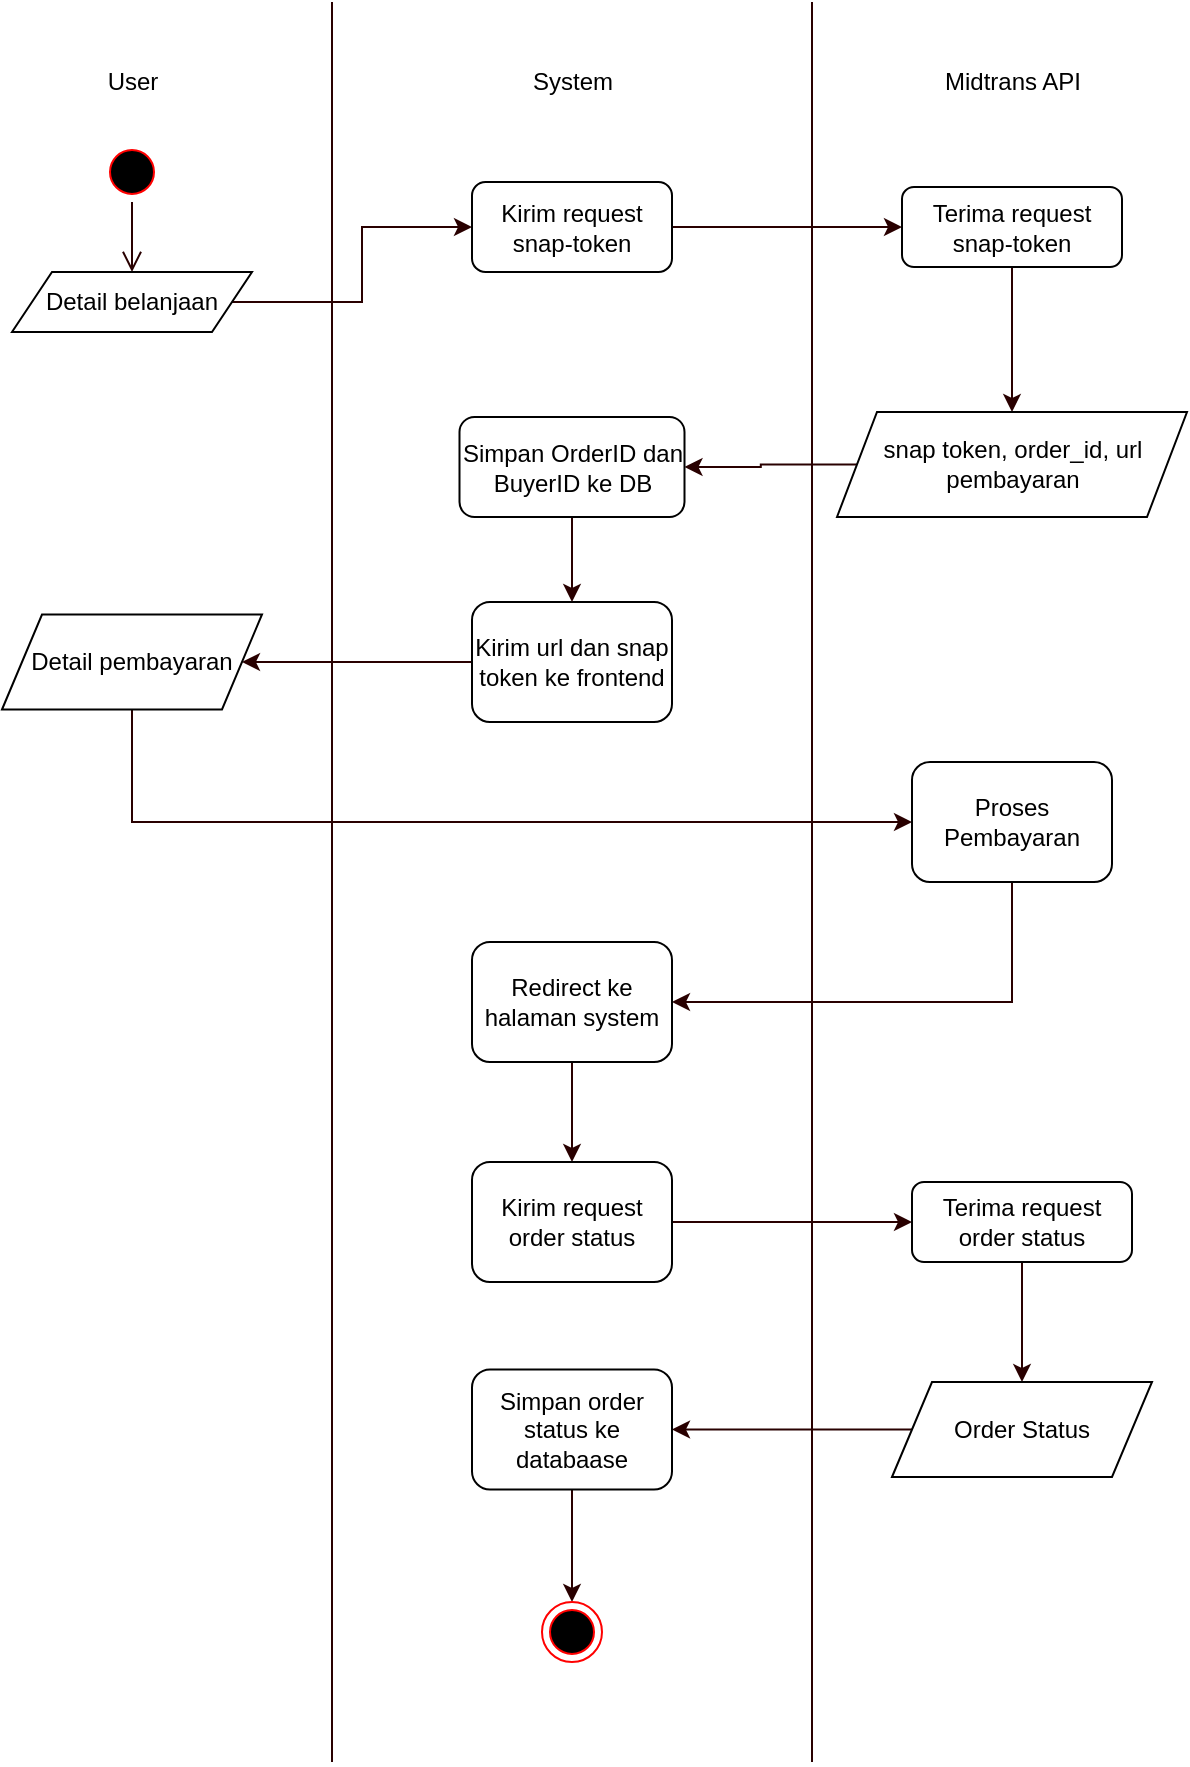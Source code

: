 <mxfile version="14.9.9" type="device"><diagram id="wIrCn1Gx5eq18dk7PeBj" name="Page-1"><mxGraphModel dx="1673" dy="901" grid="1" gridSize="10" guides="1" tooltips="1" connect="1" arrows="1" fold="1" page="1" pageScale="1" pageWidth="850" pageHeight="1100" math="0" shadow="0"><root><mxCell id="0"/><mxCell id="1" parent="0"/><mxCell id="pJDFuJMnUJNSjBDh20n0-15" value="System" style="text;html=1;align=center;verticalAlign=middle;resizable=0;points=[];autosize=1;strokeColor=none;" vertex="1" parent="1"><mxGeometry x="330" y="70" width="60" height="20" as="geometry"/></mxCell><mxCell id="pJDFuJMnUJNSjBDh20n0-16" value="User" style="text;html=1;align=center;verticalAlign=middle;resizable=0;points=[];autosize=1;strokeColor=none;" vertex="1" parent="1"><mxGeometry x="120" y="70" width="40" height="20" as="geometry"/></mxCell><mxCell id="pJDFuJMnUJNSjBDh20n0-17" value="Midtrans API" style="text;html=1;align=center;verticalAlign=middle;resizable=0;points=[];autosize=1;strokeColor=none;" vertex="1" parent="1"><mxGeometry x="540" y="70" width="80" height="20" as="geometry"/></mxCell><mxCell id="pJDFuJMnUJNSjBDh20n0-18" value="" style="ellipse;html=1;shape=startState;fillColor=#000000;strokeColor=#ff0000;" vertex="1" parent="1"><mxGeometry x="125" y="110" width="30" height="30" as="geometry"/></mxCell><mxCell id="pJDFuJMnUJNSjBDh20n0-19" value="" style="edgeStyle=orthogonalEdgeStyle;html=1;verticalAlign=bottom;endArrow=open;endSize=8;entryX=0.5;entryY=0;entryDx=0;entryDy=0;strokeColor=#290000;" edge="1" source="pJDFuJMnUJNSjBDh20n0-18" parent="1" target="pJDFuJMnUJNSjBDh20n0-35"><mxGeometry relative="1" as="geometry"><mxPoint x="140" y="175" as="targetPoint"/></mxGeometry></mxCell><mxCell id="pJDFuJMnUJNSjBDh20n0-22" style="edgeStyle=orthogonalEdgeStyle;rounded=0;orthogonalLoop=1;jettySize=auto;html=1;exitX=1;exitY=0.5;exitDx=0;exitDy=0;entryX=0;entryY=0.5;entryDx=0;entryDy=0;strokeColor=#290000;" edge="1" parent="1" source="pJDFuJMnUJNSjBDh20n0-35" target="pJDFuJMnUJNSjBDh20n0-21"><mxGeometry relative="1" as="geometry"><mxPoint x="190" y="197.5" as="sourcePoint"/></mxGeometry></mxCell><mxCell id="pJDFuJMnUJNSjBDh20n0-24" style="edgeStyle=orthogonalEdgeStyle;rounded=0;orthogonalLoop=1;jettySize=auto;html=1;exitX=1;exitY=0.5;exitDx=0;exitDy=0;entryX=0;entryY=0.5;entryDx=0;entryDy=0;strokeColor=#290000;" edge="1" parent="1" source="pJDFuJMnUJNSjBDh20n0-21" target="pJDFuJMnUJNSjBDh20n0-23"><mxGeometry relative="1" as="geometry"/></mxCell><mxCell id="pJDFuJMnUJNSjBDh20n0-21" value="Kirim request snap-token" style="rounded=1;whiteSpace=wrap;html=1;" vertex="1" parent="1"><mxGeometry x="310" y="130" width="100" height="45" as="geometry"/></mxCell><mxCell id="pJDFuJMnUJNSjBDh20n0-27" style="edgeStyle=orthogonalEdgeStyle;rounded=0;orthogonalLoop=1;jettySize=auto;html=1;exitX=0.5;exitY=1;exitDx=0;exitDy=0;entryX=0.5;entryY=0;entryDx=0;entryDy=0;strokeColor=#290000;" edge="1" parent="1" source="pJDFuJMnUJNSjBDh20n0-23" target="pJDFuJMnUJNSjBDh20n0-38"><mxGeometry relative="1" as="geometry"><mxPoint x="580" y="247.5" as="targetPoint"/></mxGeometry></mxCell><mxCell id="pJDFuJMnUJNSjBDh20n0-23" value="Terima request snap-token" style="rounded=1;whiteSpace=wrap;html=1;" vertex="1" parent="1"><mxGeometry x="525" y="132.5" width="110" height="40" as="geometry"/></mxCell><mxCell id="pJDFuJMnUJNSjBDh20n0-32" style="edgeStyle=orthogonalEdgeStyle;rounded=0;orthogonalLoop=1;jettySize=auto;html=1;exitX=0;exitY=0.5;exitDx=0;exitDy=0;entryX=1;entryY=0.5;entryDx=0;entryDy=0;strokeColor=#290000;" edge="1" parent="1" source="pJDFuJMnUJNSjBDh20n0-38" target="pJDFuJMnUJNSjBDh20n0-31"><mxGeometry relative="1" as="geometry"><mxPoint x="523.75" y="272.5" as="sourcePoint"/></mxGeometry></mxCell><mxCell id="pJDFuJMnUJNSjBDh20n0-34" style="edgeStyle=orthogonalEdgeStyle;rounded=0;orthogonalLoop=1;jettySize=auto;html=1;exitX=0;exitY=0.5;exitDx=0;exitDy=0;entryX=1;entryY=0.5;entryDx=0;entryDy=0;strokeColor=#290000;" edge="1" parent="1" source="pJDFuJMnUJNSjBDh20n0-28" target="pJDFuJMnUJNSjBDh20n0-39"><mxGeometry relative="1" as="geometry"><mxPoint x="190" y="370" as="targetPoint"/></mxGeometry></mxCell><mxCell id="pJDFuJMnUJNSjBDh20n0-28" value="Kirim url dan snap token ke frontend" style="rounded=1;whiteSpace=wrap;html=1;" vertex="1" parent="1"><mxGeometry x="310" y="340" width="100" height="60" as="geometry"/></mxCell><mxCell id="pJDFuJMnUJNSjBDh20n0-33" style="edgeStyle=orthogonalEdgeStyle;rounded=0;orthogonalLoop=1;jettySize=auto;html=1;exitX=0.5;exitY=1;exitDx=0;exitDy=0;entryX=0.5;entryY=0;entryDx=0;entryDy=0;strokeColor=#290000;" edge="1" parent="1" source="pJDFuJMnUJNSjBDh20n0-31" target="pJDFuJMnUJNSjBDh20n0-28"><mxGeometry relative="1" as="geometry"/></mxCell><mxCell id="pJDFuJMnUJNSjBDh20n0-31" value="Simpan OrderID dan BuyerID ke DB" style="rounded=1;whiteSpace=wrap;html=1;" vertex="1" parent="1"><mxGeometry x="303.75" y="247.5" width="112.5" height="50" as="geometry"/></mxCell><mxCell id="pJDFuJMnUJNSjBDh20n0-35" value="Detail belanjaan" style="shape=parallelogram;perimeter=parallelogramPerimeter;whiteSpace=wrap;html=1;fixedSize=1;" vertex="1" parent="1"><mxGeometry x="80" y="175" width="120" height="30" as="geometry"/></mxCell><mxCell id="pJDFuJMnUJNSjBDh20n0-38" value="snap token, order_id, url pembayaran" style="shape=parallelogram;perimeter=parallelogramPerimeter;whiteSpace=wrap;html=1;fixedSize=1;" vertex="1" parent="1"><mxGeometry x="492.5" y="245" width="175" height="52.5" as="geometry"/></mxCell><mxCell id="pJDFuJMnUJNSjBDh20n0-41" style="edgeStyle=orthogonalEdgeStyle;rounded=0;orthogonalLoop=1;jettySize=auto;html=1;exitX=0.5;exitY=1;exitDx=0;exitDy=0;entryX=0;entryY=0.5;entryDx=0;entryDy=0;strokeColor=#290000;" edge="1" parent="1" source="pJDFuJMnUJNSjBDh20n0-39" target="pJDFuJMnUJNSjBDh20n0-40"><mxGeometry relative="1" as="geometry"/></mxCell><mxCell id="pJDFuJMnUJNSjBDh20n0-39" value="Detail pembayaran" style="shape=parallelogram;perimeter=parallelogramPerimeter;whiteSpace=wrap;html=1;fixedSize=1;" vertex="1" parent="1"><mxGeometry x="75" y="346.25" width="130" height="47.5" as="geometry"/></mxCell><mxCell id="pJDFuJMnUJNSjBDh20n0-43" style="edgeStyle=orthogonalEdgeStyle;rounded=0;orthogonalLoop=1;jettySize=auto;html=1;exitX=0.5;exitY=1;exitDx=0;exitDy=0;entryX=1;entryY=0.5;entryDx=0;entryDy=0;strokeColor=#290000;" edge="1" parent="1" source="pJDFuJMnUJNSjBDh20n0-40" target="pJDFuJMnUJNSjBDh20n0-42"><mxGeometry relative="1" as="geometry"/></mxCell><mxCell id="pJDFuJMnUJNSjBDh20n0-40" value="Proses Pembayaran" style="rounded=1;whiteSpace=wrap;html=1;" vertex="1" parent="1"><mxGeometry x="530" y="420" width="100" height="60" as="geometry"/></mxCell><mxCell id="pJDFuJMnUJNSjBDh20n0-45" style="edgeStyle=orthogonalEdgeStyle;rounded=0;orthogonalLoop=1;jettySize=auto;html=1;exitX=0.5;exitY=1;exitDx=0;exitDy=0;entryX=0.5;entryY=0;entryDx=0;entryDy=0;strokeColor=#290000;" edge="1" parent="1" source="pJDFuJMnUJNSjBDh20n0-42" target="pJDFuJMnUJNSjBDh20n0-44"><mxGeometry relative="1" as="geometry"/></mxCell><mxCell id="pJDFuJMnUJNSjBDh20n0-42" value="Redirect ke halaman system" style="rounded=1;whiteSpace=wrap;html=1;" vertex="1" parent="1"><mxGeometry x="310" y="510" width="100" height="60" as="geometry"/></mxCell><mxCell id="pJDFuJMnUJNSjBDh20n0-47" style="edgeStyle=orthogonalEdgeStyle;rounded=0;orthogonalLoop=1;jettySize=auto;html=1;exitX=1;exitY=0.5;exitDx=0;exitDy=0;entryX=0;entryY=0.5;entryDx=0;entryDy=0;strokeColor=#290000;" edge="1" parent="1" source="pJDFuJMnUJNSjBDh20n0-44" target="pJDFuJMnUJNSjBDh20n0-46"><mxGeometry relative="1" as="geometry"/></mxCell><mxCell id="pJDFuJMnUJNSjBDh20n0-44" value="Kirim request order status" style="rounded=1;whiteSpace=wrap;html=1;" vertex="1" parent="1"><mxGeometry x="310" y="620" width="100" height="60" as="geometry"/></mxCell><mxCell id="pJDFuJMnUJNSjBDh20n0-49" style="edgeStyle=orthogonalEdgeStyle;rounded=0;orthogonalLoop=1;jettySize=auto;html=1;exitX=0.5;exitY=1;exitDx=0;exitDy=0;entryX=0.5;entryY=0;entryDx=0;entryDy=0;strokeColor=#290000;" edge="1" parent="1" source="pJDFuJMnUJNSjBDh20n0-46" target="pJDFuJMnUJNSjBDh20n0-48"><mxGeometry relative="1" as="geometry"/></mxCell><mxCell id="pJDFuJMnUJNSjBDh20n0-46" value="Terima request order status" style="rounded=1;whiteSpace=wrap;html=1;" vertex="1" parent="1"><mxGeometry x="530" y="630" width="110" height="40" as="geometry"/></mxCell><mxCell id="pJDFuJMnUJNSjBDh20n0-51" style="edgeStyle=orthogonalEdgeStyle;rounded=0;orthogonalLoop=1;jettySize=auto;html=1;exitX=0;exitY=0.5;exitDx=0;exitDy=0;entryX=1;entryY=0.5;entryDx=0;entryDy=0;strokeColor=#290000;" edge="1" parent="1" source="pJDFuJMnUJNSjBDh20n0-48" target="pJDFuJMnUJNSjBDh20n0-50"><mxGeometry relative="1" as="geometry"/></mxCell><mxCell id="pJDFuJMnUJNSjBDh20n0-48" value="Order Status" style="shape=parallelogram;perimeter=parallelogramPerimeter;whiteSpace=wrap;html=1;fixedSize=1;" vertex="1" parent="1"><mxGeometry x="520" y="730" width="130" height="47.5" as="geometry"/></mxCell><mxCell id="pJDFuJMnUJNSjBDh20n0-53" style="edgeStyle=orthogonalEdgeStyle;rounded=0;orthogonalLoop=1;jettySize=auto;html=1;exitX=0.5;exitY=1;exitDx=0;exitDy=0;entryX=0.5;entryY=0;entryDx=0;entryDy=0;strokeColor=#290000;" edge="1" parent="1" source="pJDFuJMnUJNSjBDh20n0-50" target="pJDFuJMnUJNSjBDh20n0-52"><mxGeometry relative="1" as="geometry"/></mxCell><mxCell id="pJDFuJMnUJNSjBDh20n0-50" value="Simpan order status ke databaase" style="rounded=1;whiteSpace=wrap;html=1;" vertex="1" parent="1"><mxGeometry x="310" y="723.75" width="100" height="60" as="geometry"/></mxCell><mxCell id="pJDFuJMnUJNSjBDh20n0-52" value="" style="ellipse;html=1;shape=endState;fillColor=#000000;strokeColor=#ff0000;" vertex="1" parent="1"><mxGeometry x="345" y="840" width="30" height="30" as="geometry"/></mxCell><mxCell id="pJDFuJMnUJNSjBDh20n0-54" value="" style="endArrow=none;html=1;strokeColor=#290000;" edge="1" parent="1"><mxGeometry width="50" height="50" relative="1" as="geometry"><mxPoint x="240" y="920" as="sourcePoint"/><mxPoint x="240" y="40" as="targetPoint"/></mxGeometry></mxCell><mxCell id="pJDFuJMnUJNSjBDh20n0-55" value="" style="endArrow=none;html=1;strokeColor=#290000;" edge="1" parent="1"><mxGeometry width="50" height="50" relative="1" as="geometry"><mxPoint x="480" y="920" as="sourcePoint"/><mxPoint x="480" y="40" as="targetPoint"/></mxGeometry></mxCell></root></mxGraphModel></diagram></mxfile>